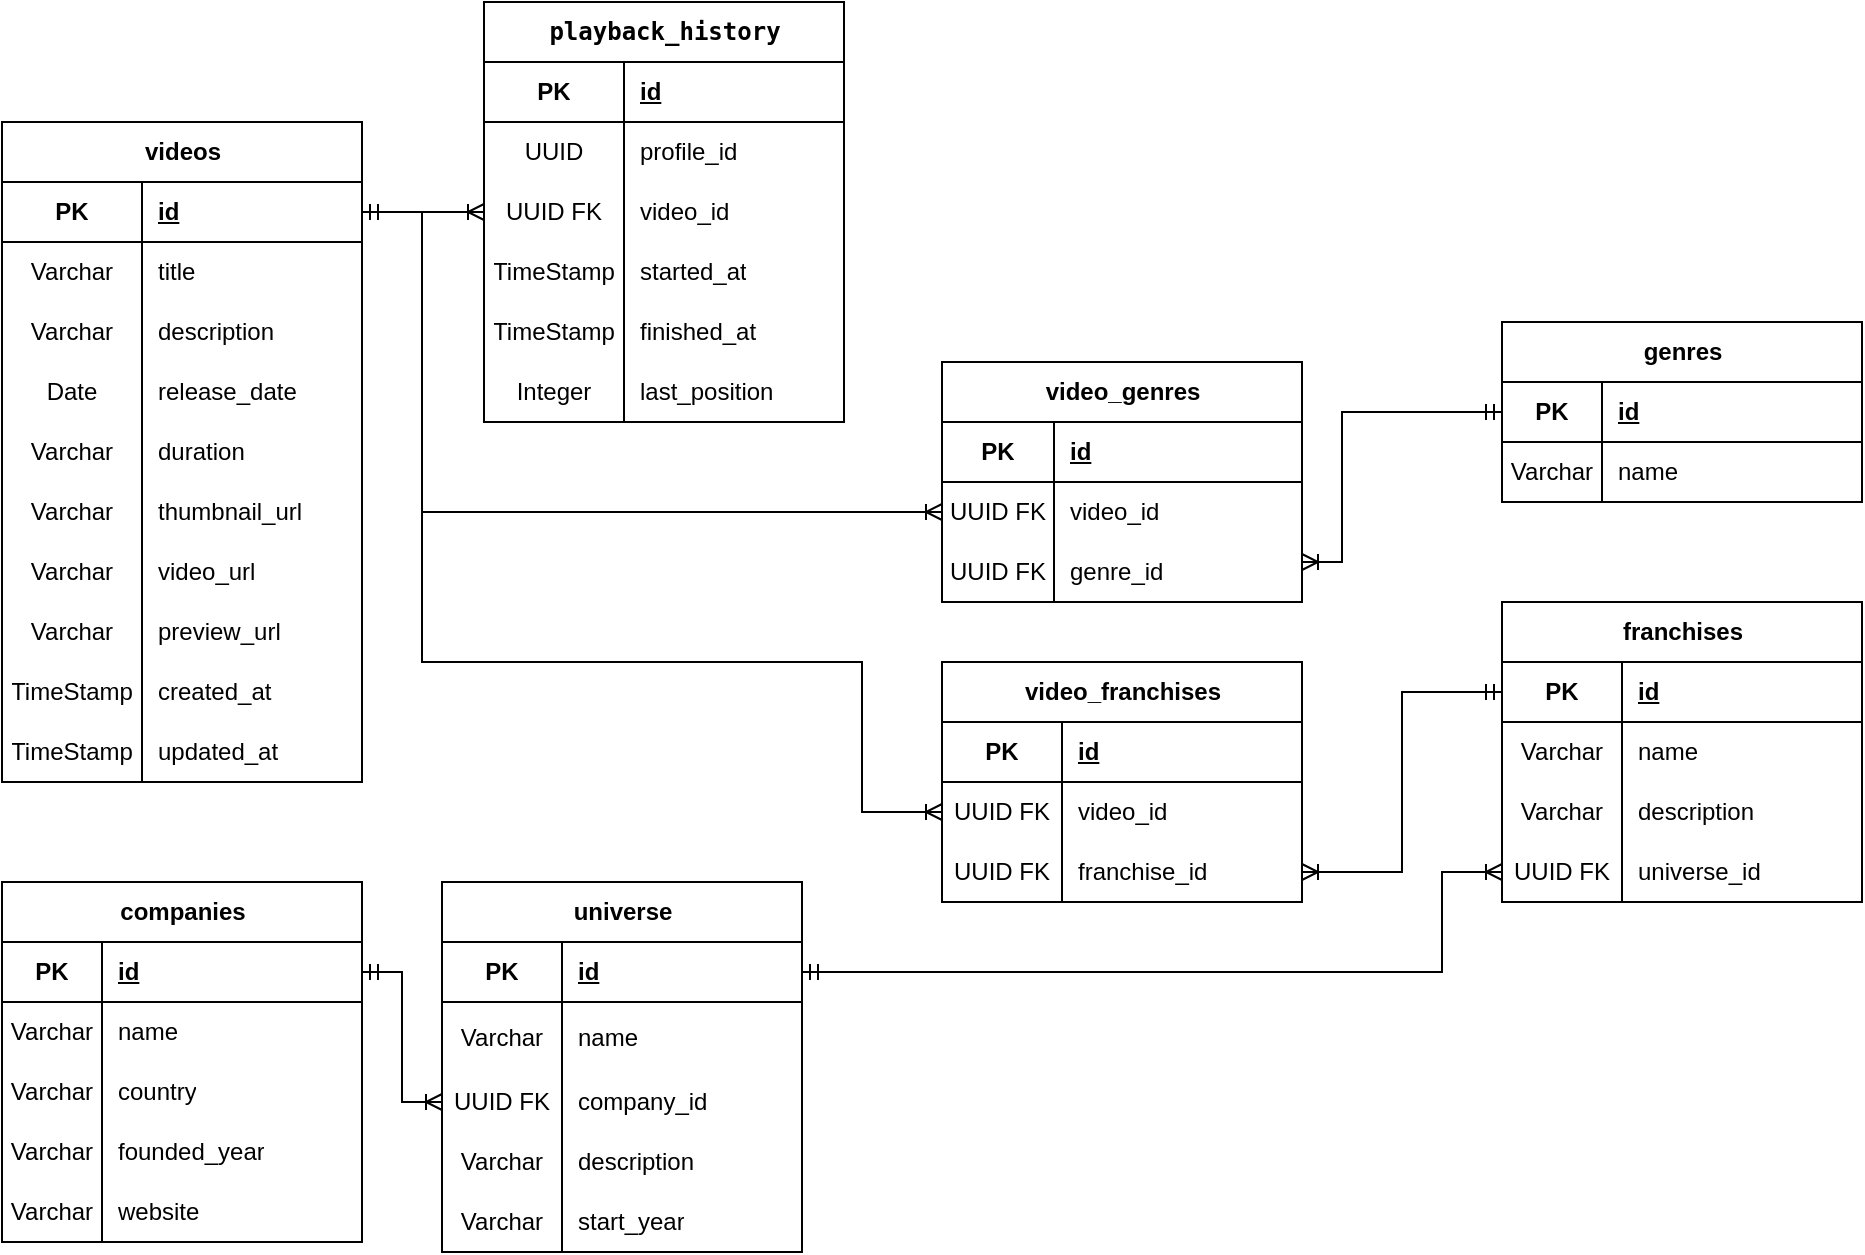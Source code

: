 <mxfile version="28.0.6">
  <diagram name="Página-1" id="fQAyE_wEXX5PvYA_Ny_z">
    <mxGraphModel dx="1042" dy="1795" grid="1" gridSize="10" guides="1" tooltips="1" connect="1" arrows="1" fold="1" page="1" pageScale="1" pageWidth="827" pageHeight="1169" math="0" shadow="0">
      <root>
        <mxCell id="0" />
        <mxCell id="1" parent="0" />
        <mxCell id="K-F8VITlzbKn4aLu48VG-1" value="videos" style="shape=table;startSize=30;container=1;collapsible=1;childLayout=tableLayout;fixedRows=1;rowLines=0;fontStyle=1;align=center;resizeLast=1;html=1;" vertex="1" parent="1">
          <mxGeometry x="60" y="30" width="180" height="330" as="geometry" />
        </mxCell>
        <mxCell id="K-F8VITlzbKn4aLu48VG-2" value="" style="shape=tableRow;horizontal=0;startSize=0;swimlaneHead=0;swimlaneBody=0;fillColor=none;collapsible=0;dropTarget=0;points=[[0,0.5],[1,0.5]];portConstraint=eastwest;top=0;left=0;right=0;bottom=1;" vertex="1" parent="K-F8VITlzbKn4aLu48VG-1">
          <mxGeometry y="30" width="180" height="30" as="geometry" />
        </mxCell>
        <mxCell id="K-F8VITlzbKn4aLu48VG-3" value="PK" style="shape=partialRectangle;connectable=0;fillColor=none;top=0;left=0;bottom=0;right=0;fontStyle=1;overflow=hidden;whiteSpace=wrap;html=1;" vertex="1" parent="K-F8VITlzbKn4aLu48VG-2">
          <mxGeometry width="70" height="30" as="geometry">
            <mxRectangle width="70" height="30" as="alternateBounds" />
          </mxGeometry>
        </mxCell>
        <mxCell id="K-F8VITlzbKn4aLu48VG-4" value="id" style="shape=partialRectangle;connectable=0;fillColor=none;top=0;left=0;bottom=0;right=0;align=left;spacingLeft=6;fontStyle=5;overflow=hidden;whiteSpace=wrap;html=1;" vertex="1" parent="K-F8VITlzbKn4aLu48VG-2">
          <mxGeometry x="70" width="110" height="30" as="geometry">
            <mxRectangle width="110" height="30" as="alternateBounds" />
          </mxGeometry>
        </mxCell>
        <mxCell id="K-F8VITlzbKn4aLu48VG-5" value="" style="shape=tableRow;horizontal=0;startSize=0;swimlaneHead=0;swimlaneBody=0;fillColor=none;collapsible=0;dropTarget=0;points=[[0,0.5],[1,0.5]];portConstraint=eastwest;top=0;left=0;right=0;bottom=0;" vertex="1" parent="K-F8VITlzbKn4aLu48VG-1">
          <mxGeometry y="60" width="180" height="30" as="geometry" />
        </mxCell>
        <mxCell id="K-F8VITlzbKn4aLu48VG-6" value="Varchar" style="shape=partialRectangle;connectable=0;fillColor=none;top=0;left=0;bottom=0;right=0;editable=1;overflow=hidden;whiteSpace=wrap;html=1;" vertex="1" parent="K-F8VITlzbKn4aLu48VG-5">
          <mxGeometry width="70" height="30" as="geometry">
            <mxRectangle width="70" height="30" as="alternateBounds" />
          </mxGeometry>
        </mxCell>
        <mxCell id="K-F8VITlzbKn4aLu48VG-7" value="title" style="shape=partialRectangle;connectable=0;fillColor=none;top=0;left=0;bottom=0;right=0;align=left;spacingLeft=6;overflow=hidden;whiteSpace=wrap;html=1;" vertex="1" parent="K-F8VITlzbKn4aLu48VG-5">
          <mxGeometry x="70" width="110" height="30" as="geometry">
            <mxRectangle width="110" height="30" as="alternateBounds" />
          </mxGeometry>
        </mxCell>
        <mxCell id="K-F8VITlzbKn4aLu48VG-8" value="" style="shape=tableRow;horizontal=0;startSize=0;swimlaneHead=0;swimlaneBody=0;fillColor=none;collapsible=0;dropTarget=0;points=[[0,0.5],[1,0.5]];portConstraint=eastwest;top=0;left=0;right=0;bottom=0;" vertex="1" parent="K-F8VITlzbKn4aLu48VG-1">
          <mxGeometry y="90" width="180" height="30" as="geometry" />
        </mxCell>
        <mxCell id="K-F8VITlzbKn4aLu48VG-9" value="Varchar" style="shape=partialRectangle;connectable=0;fillColor=none;top=0;left=0;bottom=0;right=0;editable=1;overflow=hidden;whiteSpace=wrap;html=1;" vertex="1" parent="K-F8VITlzbKn4aLu48VG-8">
          <mxGeometry width="70" height="30" as="geometry">
            <mxRectangle width="70" height="30" as="alternateBounds" />
          </mxGeometry>
        </mxCell>
        <mxCell id="K-F8VITlzbKn4aLu48VG-10" value="description" style="shape=partialRectangle;connectable=0;fillColor=none;top=0;left=0;bottom=0;right=0;align=left;spacingLeft=6;overflow=hidden;whiteSpace=wrap;html=1;" vertex="1" parent="K-F8VITlzbKn4aLu48VG-8">
          <mxGeometry x="70" width="110" height="30" as="geometry">
            <mxRectangle width="110" height="30" as="alternateBounds" />
          </mxGeometry>
        </mxCell>
        <mxCell id="K-F8VITlzbKn4aLu48VG-11" value="" style="shape=tableRow;horizontal=0;startSize=0;swimlaneHead=0;swimlaneBody=0;fillColor=none;collapsible=0;dropTarget=0;points=[[0,0.5],[1,0.5]];portConstraint=eastwest;top=0;left=0;right=0;bottom=0;" vertex="1" parent="K-F8VITlzbKn4aLu48VG-1">
          <mxGeometry y="120" width="180" height="30" as="geometry" />
        </mxCell>
        <mxCell id="K-F8VITlzbKn4aLu48VG-12" value="Date" style="shape=partialRectangle;connectable=0;fillColor=none;top=0;left=0;bottom=0;right=0;editable=1;overflow=hidden;whiteSpace=wrap;html=1;" vertex="1" parent="K-F8VITlzbKn4aLu48VG-11">
          <mxGeometry width="70" height="30" as="geometry">
            <mxRectangle width="70" height="30" as="alternateBounds" />
          </mxGeometry>
        </mxCell>
        <mxCell id="K-F8VITlzbKn4aLu48VG-13" value="release_date" style="shape=partialRectangle;connectable=0;fillColor=none;top=0;left=0;bottom=0;right=0;align=left;spacingLeft=6;overflow=hidden;whiteSpace=wrap;html=1;" vertex="1" parent="K-F8VITlzbKn4aLu48VG-11">
          <mxGeometry x="70" width="110" height="30" as="geometry">
            <mxRectangle width="110" height="30" as="alternateBounds" />
          </mxGeometry>
        </mxCell>
        <mxCell id="K-F8VITlzbKn4aLu48VG-14" style="shape=tableRow;horizontal=0;startSize=0;swimlaneHead=0;swimlaneBody=0;fillColor=none;collapsible=0;dropTarget=0;points=[[0,0.5],[1,0.5]];portConstraint=eastwest;top=0;left=0;right=0;bottom=0;" vertex="1" parent="K-F8VITlzbKn4aLu48VG-1">
          <mxGeometry y="150" width="180" height="30" as="geometry" />
        </mxCell>
        <mxCell id="K-F8VITlzbKn4aLu48VG-15" value="Varchar" style="shape=partialRectangle;connectable=0;fillColor=none;top=0;left=0;bottom=0;right=0;editable=1;overflow=hidden;whiteSpace=wrap;html=1;" vertex="1" parent="K-F8VITlzbKn4aLu48VG-14">
          <mxGeometry width="70" height="30" as="geometry">
            <mxRectangle width="70" height="30" as="alternateBounds" />
          </mxGeometry>
        </mxCell>
        <mxCell id="K-F8VITlzbKn4aLu48VG-16" value="duration" style="shape=partialRectangle;connectable=0;fillColor=none;top=0;left=0;bottom=0;right=0;align=left;spacingLeft=6;overflow=hidden;whiteSpace=wrap;html=1;" vertex="1" parent="K-F8VITlzbKn4aLu48VG-14">
          <mxGeometry x="70" width="110" height="30" as="geometry">
            <mxRectangle width="110" height="30" as="alternateBounds" />
          </mxGeometry>
        </mxCell>
        <mxCell id="K-F8VITlzbKn4aLu48VG-17" style="shape=tableRow;horizontal=0;startSize=0;swimlaneHead=0;swimlaneBody=0;fillColor=none;collapsible=0;dropTarget=0;points=[[0,0.5],[1,0.5]];portConstraint=eastwest;top=0;left=0;right=0;bottom=0;" vertex="1" parent="K-F8VITlzbKn4aLu48VG-1">
          <mxGeometry y="180" width="180" height="30" as="geometry" />
        </mxCell>
        <mxCell id="K-F8VITlzbKn4aLu48VG-18" value="Varchar" style="shape=partialRectangle;connectable=0;fillColor=none;top=0;left=0;bottom=0;right=0;editable=1;overflow=hidden;whiteSpace=wrap;html=1;" vertex="1" parent="K-F8VITlzbKn4aLu48VG-17">
          <mxGeometry width="70" height="30" as="geometry">
            <mxRectangle width="70" height="30" as="alternateBounds" />
          </mxGeometry>
        </mxCell>
        <mxCell id="K-F8VITlzbKn4aLu48VG-19" value="thumbnail_url" style="shape=partialRectangle;connectable=0;fillColor=none;top=0;left=0;bottom=0;right=0;align=left;spacingLeft=6;overflow=hidden;whiteSpace=wrap;html=1;" vertex="1" parent="K-F8VITlzbKn4aLu48VG-17">
          <mxGeometry x="70" width="110" height="30" as="geometry">
            <mxRectangle width="110" height="30" as="alternateBounds" />
          </mxGeometry>
        </mxCell>
        <mxCell id="K-F8VITlzbKn4aLu48VG-20" style="shape=tableRow;horizontal=0;startSize=0;swimlaneHead=0;swimlaneBody=0;fillColor=none;collapsible=0;dropTarget=0;points=[[0,0.5],[1,0.5]];portConstraint=eastwest;top=0;left=0;right=0;bottom=0;" vertex="1" parent="K-F8VITlzbKn4aLu48VG-1">
          <mxGeometry y="210" width="180" height="30" as="geometry" />
        </mxCell>
        <mxCell id="K-F8VITlzbKn4aLu48VG-21" value="Varchar" style="shape=partialRectangle;connectable=0;fillColor=none;top=0;left=0;bottom=0;right=0;editable=1;overflow=hidden;whiteSpace=wrap;html=1;" vertex="1" parent="K-F8VITlzbKn4aLu48VG-20">
          <mxGeometry width="70" height="30" as="geometry">
            <mxRectangle width="70" height="30" as="alternateBounds" />
          </mxGeometry>
        </mxCell>
        <mxCell id="K-F8VITlzbKn4aLu48VG-22" value="video_url" style="shape=partialRectangle;connectable=0;fillColor=none;top=0;left=0;bottom=0;right=0;align=left;spacingLeft=6;overflow=hidden;whiteSpace=wrap;html=1;" vertex="1" parent="K-F8VITlzbKn4aLu48VG-20">
          <mxGeometry x="70" width="110" height="30" as="geometry">
            <mxRectangle width="110" height="30" as="alternateBounds" />
          </mxGeometry>
        </mxCell>
        <mxCell id="K-F8VITlzbKn4aLu48VG-23" style="shape=tableRow;horizontal=0;startSize=0;swimlaneHead=0;swimlaneBody=0;fillColor=none;collapsible=0;dropTarget=0;points=[[0,0.5],[1,0.5]];portConstraint=eastwest;top=0;left=0;right=0;bottom=0;" vertex="1" parent="K-F8VITlzbKn4aLu48VG-1">
          <mxGeometry y="240" width="180" height="30" as="geometry" />
        </mxCell>
        <mxCell id="K-F8VITlzbKn4aLu48VG-24" value="Varchar" style="shape=partialRectangle;connectable=0;fillColor=none;top=0;left=0;bottom=0;right=0;editable=1;overflow=hidden;whiteSpace=wrap;html=1;" vertex="1" parent="K-F8VITlzbKn4aLu48VG-23">
          <mxGeometry width="70" height="30" as="geometry">
            <mxRectangle width="70" height="30" as="alternateBounds" />
          </mxGeometry>
        </mxCell>
        <mxCell id="K-F8VITlzbKn4aLu48VG-25" value="preview_url" style="shape=partialRectangle;connectable=0;fillColor=none;top=0;left=0;bottom=0;right=0;align=left;spacingLeft=6;overflow=hidden;whiteSpace=wrap;html=1;" vertex="1" parent="K-F8VITlzbKn4aLu48VG-23">
          <mxGeometry x="70" width="110" height="30" as="geometry">
            <mxRectangle width="110" height="30" as="alternateBounds" />
          </mxGeometry>
        </mxCell>
        <mxCell id="K-F8VITlzbKn4aLu48VG-26" style="shape=tableRow;horizontal=0;startSize=0;swimlaneHead=0;swimlaneBody=0;fillColor=none;collapsible=0;dropTarget=0;points=[[0,0.5],[1,0.5]];portConstraint=eastwest;top=0;left=0;right=0;bottom=0;" vertex="1" parent="K-F8VITlzbKn4aLu48VG-1">
          <mxGeometry y="270" width="180" height="30" as="geometry" />
        </mxCell>
        <mxCell id="K-F8VITlzbKn4aLu48VG-27" value="TimeStamp" style="shape=partialRectangle;connectable=0;fillColor=none;top=0;left=0;bottom=0;right=0;editable=1;overflow=hidden;whiteSpace=wrap;html=1;" vertex="1" parent="K-F8VITlzbKn4aLu48VG-26">
          <mxGeometry width="70" height="30" as="geometry">
            <mxRectangle width="70" height="30" as="alternateBounds" />
          </mxGeometry>
        </mxCell>
        <mxCell id="K-F8VITlzbKn4aLu48VG-28" value="created_at" style="shape=partialRectangle;connectable=0;fillColor=none;top=0;left=0;bottom=0;right=0;align=left;spacingLeft=6;overflow=hidden;whiteSpace=wrap;html=1;" vertex="1" parent="K-F8VITlzbKn4aLu48VG-26">
          <mxGeometry x="70" width="110" height="30" as="geometry">
            <mxRectangle width="110" height="30" as="alternateBounds" />
          </mxGeometry>
        </mxCell>
        <mxCell id="K-F8VITlzbKn4aLu48VG-29" style="shape=tableRow;horizontal=0;startSize=0;swimlaneHead=0;swimlaneBody=0;fillColor=none;collapsible=0;dropTarget=0;points=[[0,0.5],[1,0.5]];portConstraint=eastwest;top=0;left=0;right=0;bottom=0;" vertex="1" parent="K-F8VITlzbKn4aLu48VG-1">
          <mxGeometry y="300" width="180" height="30" as="geometry" />
        </mxCell>
        <mxCell id="K-F8VITlzbKn4aLu48VG-30" value="TimeStamp" style="shape=partialRectangle;connectable=0;fillColor=none;top=0;left=0;bottom=0;right=0;editable=1;overflow=hidden;whiteSpace=wrap;html=1;" vertex="1" parent="K-F8VITlzbKn4aLu48VG-29">
          <mxGeometry width="70" height="30" as="geometry">
            <mxRectangle width="70" height="30" as="alternateBounds" />
          </mxGeometry>
        </mxCell>
        <mxCell id="K-F8VITlzbKn4aLu48VG-31" value="updated_at" style="shape=partialRectangle;connectable=0;fillColor=none;top=0;left=0;bottom=0;right=0;align=left;spacingLeft=6;overflow=hidden;whiteSpace=wrap;html=1;" vertex="1" parent="K-F8VITlzbKn4aLu48VG-29">
          <mxGeometry x="70" width="110" height="30" as="geometry">
            <mxRectangle width="110" height="30" as="alternateBounds" />
          </mxGeometry>
        </mxCell>
        <mxCell id="K-F8VITlzbKn4aLu48VG-35" value="&lt;code data-end=&quot;225&quot; data-start=&quot;207&quot;&gt;playback_history&lt;/code&gt;" style="shape=table;startSize=30;container=1;collapsible=1;childLayout=tableLayout;fixedRows=1;rowLines=0;fontStyle=1;align=center;resizeLast=1;html=1;" vertex="1" parent="1">
          <mxGeometry x="301" y="-30" width="180" height="210" as="geometry" />
        </mxCell>
        <mxCell id="K-F8VITlzbKn4aLu48VG-36" value="" style="shape=tableRow;horizontal=0;startSize=0;swimlaneHead=0;swimlaneBody=0;fillColor=none;collapsible=0;dropTarget=0;points=[[0,0.5],[1,0.5]];portConstraint=eastwest;top=0;left=0;right=0;bottom=1;" vertex="1" parent="K-F8VITlzbKn4aLu48VG-35">
          <mxGeometry y="30" width="180" height="30" as="geometry" />
        </mxCell>
        <mxCell id="K-F8VITlzbKn4aLu48VG-37" value="PK" style="shape=partialRectangle;connectable=0;fillColor=none;top=0;left=0;bottom=0;right=0;fontStyle=1;overflow=hidden;whiteSpace=wrap;html=1;" vertex="1" parent="K-F8VITlzbKn4aLu48VG-36">
          <mxGeometry width="70" height="30" as="geometry">
            <mxRectangle width="70" height="30" as="alternateBounds" />
          </mxGeometry>
        </mxCell>
        <mxCell id="K-F8VITlzbKn4aLu48VG-38" value="id" style="shape=partialRectangle;connectable=0;fillColor=none;top=0;left=0;bottom=0;right=0;align=left;spacingLeft=6;fontStyle=5;overflow=hidden;whiteSpace=wrap;html=1;" vertex="1" parent="K-F8VITlzbKn4aLu48VG-36">
          <mxGeometry x="70" width="110" height="30" as="geometry">
            <mxRectangle width="110" height="30" as="alternateBounds" />
          </mxGeometry>
        </mxCell>
        <mxCell id="K-F8VITlzbKn4aLu48VG-39" value="" style="shape=tableRow;horizontal=0;startSize=0;swimlaneHead=0;swimlaneBody=0;fillColor=none;collapsible=0;dropTarget=0;points=[[0,0.5],[1,0.5]];portConstraint=eastwest;top=0;left=0;right=0;bottom=0;" vertex="1" parent="K-F8VITlzbKn4aLu48VG-35">
          <mxGeometry y="60" width="180" height="30" as="geometry" />
        </mxCell>
        <mxCell id="K-F8VITlzbKn4aLu48VG-40" value="UUID" style="shape=partialRectangle;connectable=0;fillColor=none;top=0;left=0;bottom=0;right=0;editable=1;overflow=hidden;whiteSpace=wrap;html=1;" vertex="1" parent="K-F8VITlzbKn4aLu48VG-39">
          <mxGeometry width="70" height="30" as="geometry">
            <mxRectangle width="70" height="30" as="alternateBounds" />
          </mxGeometry>
        </mxCell>
        <mxCell id="K-F8VITlzbKn4aLu48VG-41" value="profile_id" style="shape=partialRectangle;connectable=0;fillColor=none;top=0;left=0;bottom=0;right=0;align=left;spacingLeft=6;overflow=hidden;whiteSpace=wrap;html=1;" vertex="1" parent="K-F8VITlzbKn4aLu48VG-39">
          <mxGeometry x="70" width="110" height="30" as="geometry">
            <mxRectangle width="110" height="30" as="alternateBounds" />
          </mxGeometry>
        </mxCell>
        <mxCell id="K-F8VITlzbKn4aLu48VG-42" value="" style="shape=tableRow;horizontal=0;startSize=0;swimlaneHead=0;swimlaneBody=0;fillColor=none;collapsible=0;dropTarget=0;points=[[0,0.5],[1,0.5]];portConstraint=eastwest;top=0;left=0;right=0;bottom=0;" vertex="1" parent="K-F8VITlzbKn4aLu48VG-35">
          <mxGeometry y="90" width="180" height="30" as="geometry" />
        </mxCell>
        <mxCell id="K-F8VITlzbKn4aLu48VG-43" value="UUID FK" style="shape=partialRectangle;connectable=0;fillColor=none;top=0;left=0;bottom=0;right=0;editable=1;overflow=hidden;whiteSpace=wrap;html=1;" vertex="1" parent="K-F8VITlzbKn4aLu48VG-42">
          <mxGeometry width="70" height="30" as="geometry">
            <mxRectangle width="70" height="30" as="alternateBounds" />
          </mxGeometry>
        </mxCell>
        <mxCell id="K-F8VITlzbKn4aLu48VG-44" value="video_id" style="shape=partialRectangle;connectable=0;fillColor=none;top=0;left=0;bottom=0;right=0;align=left;spacingLeft=6;overflow=hidden;whiteSpace=wrap;html=1;" vertex="1" parent="K-F8VITlzbKn4aLu48VG-42">
          <mxGeometry x="70" width="110" height="30" as="geometry">
            <mxRectangle width="110" height="30" as="alternateBounds" />
          </mxGeometry>
        </mxCell>
        <mxCell id="K-F8VITlzbKn4aLu48VG-45" value="" style="shape=tableRow;horizontal=0;startSize=0;swimlaneHead=0;swimlaneBody=0;fillColor=none;collapsible=0;dropTarget=0;points=[[0,0.5],[1,0.5]];portConstraint=eastwest;top=0;left=0;right=0;bottom=0;" vertex="1" parent="K-F8VITlzbKn4aLu48VG-35">
          <mxGeometry y="120" width="180" height="30" as="geometry" />
        </mxCell>
        <mxCell id="K-F8VITlzbKn4aLu48VG-46" value="TimeStamp" style="shape=partialRectangle;connectable=0;fillColor=none;top=0;left=0;bottom=0;right=0;editable=1;overflow=hidden;whiteSpace=wrap;html=1;" vertex="1" parent="K-F8VITlzbKn4aLu48VG-45">
          <mxGeometry width="70" height="30" as="geometry">
            <mxRectangle width="70" height="30" as="alternateBounds" />
          </mxGeometry>
        </mxCell>
        <mxCell id="K-F8VITlzbKn4aLu48VG-47" value="started_at" style="shape=partialRectangle;connectable=0;fillColor=none;top=0;left=0;bottom=0;right=0;align=left;spacingLeft=6;overflow=hidden;whiteSpace=wrap;html=1;" vertex="1" parent="K-F8VITlzbKn4aLu48VG-45">
          <mxGeometry x="70" width="110" height="30" as="geometry">
            <mxRectangle width="110" height="30" as="alternateBounds" />
          </mxGeometry>
        </mxCell>
        <mxCell id="K-F8VITlzbKn4aLu48VG-57" style="shape=tableRow;horizontal=0;startSize=0;swimlaneHead=0;swimlaneBody=0;fillColor=none;collapsible=0;dropTarget=0;points=[[0,0.5],[1,0.5]];portConstraint=eastwest;top=0;left=0;right=0;bottom=0;" vertex="1" parent="K-F8VITlzbKn4aLu48VG-35">
          <mxGeometry y="150" width="180" height="30" as="geometry" />
        </mxCell>
        <mxCell id="K-F8VITlzbKn4aLu48VG-58" value="TimeStamp" style="shape=partialRectangle;connectable=0;fillColor=none;top=0;left=0;bottom=0;right=0;editable=1;overflow=hidden;whiteSpace=wrap;html=1;" vertex="1" parent="K-F8VITlzbKn4aLu48VG-57">
          <mxGeometry width="70" height="30" as="geometry">
            <mxRectangle width="70" height="30" as="alternateBounds" />
          </mxGeometry>
        </mxCell>
        <mxCell id="K-F8VITlzbKn4aLu48VG-59" value="finished_at" style="shape=partialRectangle;connectable=0;fillColor=none;top=0;left=0;bottom=0;right=0;align=left;spacingLeft=6;overflow=hidden;whiteSpace=wrap;html=1;" vertex="1" parent="K-F8VITlzbKn4aLu48VG-57">
          <mxGeometry x="70" width="110" height="30" as="geometry">
            <mxRectangle width="110" height="30" as="alternateBounds" />
          </mxGeometry>
        </mxCell>
        <mxCell id="K-F8VITlzbKn4aLu48VG-48" style="shape=tableRow;horizontal=0;startSize=0;swimlaneHead=0;swimlaneBody=0;fillColor=none;collapsible=0;dropTarget=0;points=[[0,0.5],[1,0.5]];portConstraint=eastwest;top=0;left=0;right=0;bottom=0;" vertex="1" parent="K-F8VITlzbKn4aLu48VG-35">
          <mxGeometry y="180" width="180" height="30" as="geometry" />
        </mxCell>
        <mxCell id="K-F8VITlzbKn4aLu48VG-49" value="Integer" style="shape=partialRectangle;connectable=0;fillColor=none;top=0;left=0;bottom=0;right=0;editable=1;overflow=hidden;whiteSpace=wrap;html=1;" vertex="1" parent="K-F8VITlzbKn4aLu48VG-48">
          <mxGeometry width="70" height="30" as="geometry">
            <mxRectangle width="70" height="30" as="alternateBounds" />
          </mxGeometry>
        </mxCell>
        <mxCell id="K-F8VITlzbKn4aLu48VG-50" value="last_position" style="shape=partialRectangle;connectable=0;fillColor=none;top=0;left=0;bottom=0;right=0;align=left;spacingLeft=6;overflow=hidden;whiteSpace=wrap;html=1;" vertex="1" parent="K-F8VITlzbKn4aLu48VG-48">
          <mxGeometry x="70" width="110" height="30" as="geometry">
            <mxRectangle width="110" height="30" as="alternateBounds" />
          </mxGeometry>
        </mxCell>
        <mxCell id="K-F8VITlzbKn4aLu48VG-61" value="" style="edgeStyle=orthogonalEdgeStyle;fontSize=12;html=1;endArrow=ERoneToMany;startArrow=ERmandOne;rounded=0;exitX=1;exitY=0.5;exitDx=0;exitDy=0;entryX=0;entryY=0.5;entryDx=0;entryDy=0;" edge="1" parent="1" source="K-F8VITlzbKn4aLu48VG-2" target="K-F8VITlzbKn4aLu48VG-42">
          <mxGeometry width="100" height="100" relative="1" as="geometry">
            <mxPoint x="360" y="380" as="sourcePoint" />
            <mxPoint x="460" y="280" as="targetPoint" />
          </mxGeometry>
        </mxCell>
        <mxCell id="K-F8VITlzbKn4aLu48VG-62" value="genres" style="shape=table;startSize=30;container=1;collapsible=1;childLayout=tableLayout;fixedRows=1;rowLines=0;fontStyle=1;align=center;resizeLast=1;html=1;" vertex="1" parent="1">
          <mxGeometry x="810" y="130" width="180" height="90" as="geometry" />
        </mxCell>
        <mxCell id="K-F8VITlzbKn4aLu48VG-63" value="" style="shape=tableRow;horizontal=0;startSize=0;swimlaneHead=0;swimlaneBody=0;fillColor=none;collapsible=0;dropTarget=0;points=[[0,0.5],[1,0.5]];portConstraint=eastwest;top=0;left=0;right=0;bottom=1;" vertex="1" parent="K-F8VITlzbKn4aLu48VG-62">
          <mxGeometry y="30" width="180" height="30" as="geometry" />
        </mxCell>
        <mxCell id="K-F8VITlzbKn4aLu48VG-64" value="PK" style="shape=partialRectangle;connectable=0;fillColor=none;top=0;left=0;bottom=0;right=0;fontStyle=1;overflow=hidden;whiteSpace=wrap;html=1;" vertex="1" parent="K-F8VITlzbKn4aLu48VG-63">
          <mxGeometry width="50" height="30" as="geometry">
            <mxRectangle width="50" height="30" as="alternateBounds" />
          </mxGeometry>
        </mxCell>
        <mxCell id="K-F8VITlzbKn4aLu48VG-65" value="id" style="shape=partialRectangle;connectable=0;fillColor=none;top=0;left=0;bottom=0;right=0;align=left;spacingLeft=6;fontStyle=5;overflow=hidden;whiteSpace=wrap;html=1;" vertex="1" parent="K-F8VITlzbKn4aLu48VG-63">
          <mxGeometry x="50" width="130" height="30" as="geometry">
            <mxRectangle width="130" height="30" as="alternateBounds" />
          </mxGeometry>
        </mxCell>
        <mxCell id="K-F8VITlzbKn4aLu48VG-66" value="" style="shape=tableRow;horizontal=0;startSize=0;swimlaneHead=0;swimlaneBody=0;fillColor=none;collapsible=0;dropTarget=0;points=[[0,0.5],[1,0.5]];portConstraint=eastwest;top=0;left=0;right=0;bottom=0;" vertex="1" parent="K-F8VITlzbKn4aLu48VG-62">
          <mxGeometry y="60" width="180" height="30" as="geometry" />
        </mxCell>
        <mxCell id="K-F8VITlzbKn4aLu48VG-67" value="Varchar" style="shape=partialRectangle;connectable=0;fillColor=none;top=0;left=0;bottom=0;right=0;editable=1;overflow=hidden;whiteSpace=wrap;html=1;" vertex="1" parent="K-F8VITlzbKn4aLu48VG-66">
          <mxGeometry width="50" height="30" as="geometry">
            <mxRectangle width="50" height="30" as="alternateBounds" />
          </mxGeometry>
        </mxCell>
        <mxCell id="K-F8VITlzbKn4aLu48VG-68" value="name" style="shape=partialRectangle;connectable=0;fillColor=none;top=0;left=0;bottom=0;right=0;align=left;spacingLeft=6;overflow=hidden;whiteSpace=wrap;html=1;" vertex="1" parent="K-F8VITlzbKn4aLu48VG-66">
          <mxGeometry x="50" width="130" height="30" as="geometry">
            <mxRectangle width="130" height="30" as="alternateBounds" />
          </mxGeometry>
        </mxCell>
        <mxCell id="K-F8VITlzbKn4aLu48VG-75" value="franchises" style="shape=table;startSize=30;container=1;collapsible=1;childLayout=tableLayout;fixedRows=1;rowLines=0;fontStyle=1;align=center;resizeLast=1;html=1;" vertex="1" parent="1">
          <mxGeometry x="810" y="270" width="180" height="150" as="geometry" />
        </mxCell>
        <mxCell id="K-F8VITlzbKn4aLu48VG-76" value="" style="shape=tableRow;horizontal=0;startSize=0;swimlaneHead=0;swimlaneBody=0;fillColor=none;collapsible=0;dropTarget=0;points=[[0,0.5],[1,0.5]];portConstraint=eastwest;top=0;left=0;right=0;bottom=1;" vertex="1" parent="K-F8VITlzbKn4aLu48VG-75">
          <mxGeometry y="30" width="180" height="30" as="geometry" />
        </mxCell>
        <mxCell id="K-F8VITlzbKn4aLu48VG-77" value="PK" style="shape=partialRectangle;connectable=0;fillColor=none;top=0;left=0;bottom=0;right=0;fontStyle=1;overflow=hidden;whiteSpace=wrap;html=1;" vertex="1" parent="K-F8VITlzbKn4aLu48VG-76">
          <mxGeometry width="60" height="30" as="geometry">
            <mxRectangle width="60" height="30" as="alternateBounds" />
          </mxGeometry>
        </mxCell>
        <mxCell id="K-F8VITlzbKn4aLu48VG-78" value="id" style="shape=partialRectangle;connectable=0;fillColor=none;top=0;left=0;bottom=0;right=0;align=left;spacingLeft=6;fontStyle=5;overflow=hidden;whiteSpace=wrap;html=1;" vertex="1" parent="K-F8VITlzbKn4aLu48VG-76">
          <mxGeometry x="60" width="120" height="30" as="geometry">
            <mxRectangle width="120" height="30" as="alternateBounds" />
          </mxGeometry>
        </mxCell>
        <mxCell id="K-F8VITlzbKn4aLu48VG-79" value="" style="shape=tableRow;horizontal=0;startSize=0;swimlaneHead=0;swimlaneBody=0;fillColor=none;collapsible=0;dropTarget=0;points=[[0,0.5],[1,0.5]];portConstraint=eastwest;top=0;left=0;right=0;bottom=0;" vertex="1" parent="K-F8VITlzbKn4aLu48VG-75">
          <mxGeometry y="60" width="180" height="30" as="geometry" />
        </mxCell>
        <mxCell id="K-F8VITlzbKn4aLu48VG-80" value="Varchar" style="shape=partialRectangle;connectable=0;fillColor=none;top=0;left=0;bottom=0;right=0;editable=1;overflow=hidden;whiteSpace=wrap;html=1;" vertex="1" parent="K-F8VITlzbKn4aLu48VG-79">
          <mxGeometry width="60" height="30" as="geometry">
            <mxRectangle width="60" height="30" as="alternateBounds" />
          </mxGeometry>
        </mxCell>
        <mxCell id="K-F8VITlzbKn4aLu48VG-81" value="name" style="shape=partialRectangle;connectable=0;fillColor=none;top=0;left=0;bottom=0;right=0;align=left;spacingLeft=6;overflow=hidden;whiteSpace=wrap;html=1;" vertex="1" parent="K-F8VITlzbKn4aLu48VG-79">
          <mxGeometry x="60" width="120" height="30" as="geometry">
            <mxRectangle width="120" height="30" as="alternateBounds" />
          </mxGeometry>
        </mxCell>
        <mxCell id="K-F8VITlzbKn4aLu48VG-82" value="" style="shape=tableRow;horizontal=0;startSize=0;swimlaneHead=0;swimlaneBody=0;fillColor=none;collapsible=0;dropTarget=0;points=[[0,0.5],[1,0.5]];portConstraint=eastwest;top=0;left=0;right=0;bottom=0;" vertex="1" parent="K-F8VITlzbKn4aLu48VG-75">
          <mxGeometry y="90" width="180" height="30" as="geometry" />
        </mxCell>
        <mxCell id="K-F8VITlzbKn4aLu48VG-83" value="Varchar" style="shape=partialRectangle;connectable=0;fillColor=none;top=0;left=0;bottom=0;right=0;editable=1;overflow=hidden;whiteSpace=wrap;html=1;" vertex="1" parent="K-F8VITlzbKn4aLu48VG-82">
          <mxGeometry width="60" height="30" as="geometry">
            <mxRectangle width="60" height="30" as="alternateBounds" />
          </mxGeometry>
        </mxCell>
        <mxCell id="K-F8VITlzbKn4aLu48VG-84" value="description" style="shape=partialRectangle;connectable=0;fillColor=none;top=0;left=0;bottom=0;right=0;align=left;spacingLeft=6;overflow=hidden;whiteSpace=wrap;html=1;" vertex="1" parent="K-F8VITlzbKn4aLu48VG-82">
          <mxGeometry x="60" width="120" height="30" as="geometry">
            <mxRectangle width="120" height="30" as="alternateBounds" />
          </mxGeometry>
        </mxCell>
        <mxCell id="K-F8VITlzbKn4aLu48VG-158" style="shape=tableRow;horizontal=0;startSize=0;swimlaneHead=0;swimlaneBody=0;fillColor=none;collapsible=0;dropTarget=0;points=[[0,0.5],[1,0.5]];portConstraint=eastwest;top=0;left=0;right=0;bottom=0;" vertex="1" parent="K-F8VITlzbKn4aLu48VG-75">
          <mxGeometry y="120" width="180" height="30" as="geometry" />
        </mxCell>
        <mxCell id="K-F8VITlzbKn4aLu48VG-159" value="UUID FK" style="shape=partialRectangle;connectable=0;fillColor=none;top=0;left=0;bottom=0;right=0;editable=1;overflow=hidden;whiteSpace=wrap;html=1;" vertex="1" parent="K-F8VITlzbKn4aLu48VG-158">
          <mxGeometry width="60" height="30" as="geometry">
            <mxRectangle width="60" height="30" as="alternateBounds" />
          </mxGeometry>
        </mxCell>
        <mxCell id="K-F8VITlzbKn4aLu48VG-160" value="universe_id" style="shape=partialRectangle;connectable=0;fillColor=none;top=0;left=0;bottom=0;right=0;align=left;spacingLeft=6;overflow=hidden;whiteSpace=wrap;html=1;" vertex="1" parent="K-F8VITlzbKn4aLu48VG-158">
          <mxGeometry x="60" width="120" height="30" as="geometry">
            <mxRectangle width="120" height="30" as="alternateBounds" />
          </mxGeometry>
        </mxCell>
        <mxCell id="K-F8VITlzbKn4aLu48VG-88" value="video_genres" style="shape=table;startSize=30;container=1;collapsible=1;childLayout=tableLayout;fixedRows=1;rowLines=0;fontStyle=1;align=center;resizeLast=1;html=1;" vertex="1" parent="1">
          <mxGeometry x="530" y="150" width="180" height="120" as="geometry" />
        </mxCell>
        <mxCell id="K-F8VITlzbKn4aLu48VG-89" value="" style="shape=tableRow;horizontal=0;startSize=0;swimlaneHead=0;swimlaneBody=0;fillColor=none;collapsible=0;dropTarget=0;points=[[0,0.5],[1,0.5]];portConstraint=eastwest;top=0;left=0;right=0;bottom=1;" vertex="1" parent="K-F8VITlzbKn4aLu48VG-88">
          <mxGeometry y="30" width="180" height="30" as="geometry" />
        </mxCell>
        <mxCell id="K-F8VITlzbKn4aLu48VG-90" value="PK" style="shape=partialRectangle;connectable=0;fillColor=none;top=0;left=0;bottom=0;right=0;fontStyle=1;overflow=hidden;whiteSpace=wrap;html=1;" vertex="1" parent="K-F8VITlzbKn4aLu48VG-89">
          <mxGeometry width="56" height="30" as="geometry">
            <mxRectangle width="56" height="30" as="alternateBounds" />
          </mxGeometry>
        </mxCell>
        <mxCell id="K-F8VITlzbKn4aLu48VG-91" value="id" style="shape=partialRectangle;connectable=0;fillColor=none;top=0;left=0;bottom=0;right=0;align=left;spacingLeft=6;fontStyle=5;overflow=hidden;whiteSpace=wrap;html=1;" vertex="1" parent="K-F8VITlzbKn4aLu48VG-89">
          <mxGeometry x="56" width="124" height="30" as="geometry">
            <mxRectangle width="124" height="30" as="alternateBounds" />
          </mxGeometry>
        </mxCell>
        <mxCell id="K-F8VITlzbKn4aLu48VG-92" value="" style="shape=tableRow;horizontal=0;startSize=0;swimlaneHead=0;swimlaneBody=0;fillColor=none;collapsible=0;dropTarget=0;points=[[0,0.5],[1,0.5]];portConstraint=eastwest;top=0;left=0;right=0;bottom=0;" vertex="1" parent="K-F8VITlzbKn4aLu48VG-88">
          <mxGeometry y="60" width="180" height="30" as="geometry" />
        </mxCell>
        <mxCell id="K-F8VITlzbKn4aLu48VG-93" value="UUID FK" style="shape=partialRectangle;connectable=0;fillColor=none;top=0;left=0;bottom=0;right=0;editable=1;overflow=hidden;whiteSpace=wrap;html=1;" vertex="1" parent="K-F8VITlzbKn4aLu48VG-92">
          <mxGeometry width="56" height="30" as="geometry">
            <mxRectangle width="56" height="30" as="alternateBounds" />
          </mxGeometry>
        </mxCell>
        <mxCell id="K-F8VITlzbKn4aLu48VG-94" value="video_id" style="shape=partialRectangle;connectable=0;fillColor=none;top=0;left=0;bottom=0;right=0;align=left;spacingLeft=6;overflow=hidden;whiteSpace=wrap;html=1;" vertex="1" parent="K-F8VITlzbKn4aLu48VG-92">
          <mxGeometry x="56" width="124" height="30" as="geometry">
            <mxRectangle width="124" height="30" as="alternateBounds" />
          </mxGeometry>
        </mxCell>
        <mxCell id="K-F8VITlzbKn4aLu48VG-95" value="" style="shape=tableRow;horizontal=0;startSize=0;swimlaneHead=0;swimlaneBody=0;fillColor=none;collapsible=0;dropTarget=0;points=[[0,0.5],[1,0.5]];portConstraint=eastwest;top=0;left=0;right=0;bottom=0;" vertex="1" parent="K-F8VITlzbKn4aLu48VG-88">
          <mxGeometry y="90" width="180" height="30" as="geometry" />
        </mxCell>
        <mxCell id="K-F8VITlzbKn4aLu48VG-96" value="UUID FK" style="shape=partialRectangle;connectable=0;fillColor=none;top=0;left=0;bottom=0;right=0;editable=1;overflow=hidden;whiteSpace=wrap;html=1;" vertex="1" parent="K-F8VITlzbKn4aLu48VG-95">
          <mxGeometry width="56" height="30" as="geometry">
            <mxRectangle width="56" height="30" as="alternateBounds" />
          </mxGeometry>
        </mxCell>
        <mxCell id="K-F8VITlzbKn4aLu48VG-97" value="genre_id" style="shape=partialRectangle;connectable=0;fillColor=none;top=0;left=0;bottom=0;right=0;align=left;spacingLeft=6;overflow=hidden;whiteSpace=wrap;html=1;" vertex="1" parent="K-F8VITlzbKn4aLu48VG-95">
          <mxGeometry x="56" width="124" height="30" as="geometry">
            <mxRectangle width="124" height="30" as="alternateBounds" />
          </mxGeometry>
        </mxCell>
        <mxCell id="K-F8VITlzbKn4aLu48VG-101" value="video_franchises" style="shape=table;startSize=30;container=1;collapsible=1;childLayout=tableLayout;fixedRows=1;rowLines=0;fontStyle=1;align=center;resizeLast=1;html=1;" vertex="1" parent="1">
          <mxGeometry x="530" y="300" width="180" height="120" as="geometry" />
        </mxCell>
        <mxCell id="K-F8VITlzbKn4aLu48VG-102" value="" style="shape=tableRow;horizontal=0;startSize=0;swimlaneHead=0;swimlaneBody=0;fillColor=none;collapsible=0;dropTarget=0;points=[[0,0.5],[1,0.5]];portConstraint=eastwest;top=0;left=0;right=0;bottom=1;" vertex="1" parent="K-F8VITlzbKn4aLu48VG-101">
          <mxGeometry y="30" width="180" height="30" as="geometry" />
        </mxCell>
        <mxCell id="K-F8VITlzbKn4aLu48VG-103" value="PK" style="shape=partialRectangle;connectable=0;fillColor=none;top=0;left=0;bottom=0;right=0;fontStyle=1;overflow=hidden;whiteSpace=wrap;html=1;" vertex="1" parent="K-F8VITlzbKn4aLu48VG-102">
          <mxGeometry width="60" height="30" as="geometry">
            <mxRectangle width="60" height="30" as="alternateBounds" />
          </mxGeometry>
        </mxCell>
        <mxCell id="K-F8VITlzbKn4aLu48VG-104" value="id" style="shape=partialRectangle;connectable=0;fillColor=none;top=0;left=0;bottom=0;right=0;align=left;spacingLeft=6;fontStyle=5;overflow=hidden;whiteSpace=wrap;html=1;" vertex="1" parent="K-F8VITlzbKn4aLu48VG-102">
          <mxGeometry x="60" width="120" height="30" as="geometry">
            <mxRectangle width="120" height="30" as="alternateBounds" />
          </mxGeometry>
        </mxCell>
        <mxCell id="K-F8VITlzbKn4aLu48VG-105" value="" style="shape=tableRow;horizontal=0;startSize=0;swimlaneHead=0;swimlaneBody=0;fillColor=none;collapsible=0;dropTarget=0;points=[[0,0.5],[1,0.5]];portConstraint=eastwest;top=0;left=0;right=0;bottom=0;" vertex="1" parent="K-F8VITlzbKn4aLu48VG-101">
          <mxGeometry y="60" width="180" height="30" as="geometry" />
        </mxCell>
        <mxCell id="K-F8VITlzbKn4aLu48VG-106" value="UUID FK" style="shape=partialRectangle;connectable=0;fillColor=none;top=0;left=0;bottom=0;right=0;editable=1;overflow=hidden;whiteSpace=wrap;html=1;" vertex="1" parent="K-F8VITlzbKn4aLu48VG-105">
          <mxGeometry width="60" height="30" as="geometry">
            <mxRectangle width="60" height="30" as="alternateBounds" />
          </mxGeometry>
        </mxCell>
        <mxCell id="K-F8VITlzbKn4aLu48VG-107" value="video_id" style="shape=partialRectangle;connectable=0;fillColor=none;top=0;left=0;bottom=0;right=0;align=left;spacingLeft=6;overflow=hidden;whiteSpace=wrap;html=1;" vertex="1" parent="K-F8VITlzbKn4aLu48VG-105">
          <mxGeometry x="60" width="120" height="30" as="geometry">
            <mxRectangle width="120" height="30" as="alternateBounds" />
          </mxGeometry>
        </mxCell>
        <mxCell id="K-F8VITlzbKn4aLu48VG-108" value="" style="shape=tableRow;horizontal=0;startSize=0;swimlaneHead=0;swimlaneBody=0;fillColor=none;collapsible=0;dropTarget=0;points=[[0,0.5],[1,0.5]];portConstraint=eastwest;top=0;left=0;right=0;bottom=0;" vertex="1" parent="K-F8VITlzbKn4aLu48VG-101">
          <mxGeometry y="90" width="180" height="30" as="geometry" />
        </mxCell>
        <mxCell id="K-F8VITlzbKn4aLu48VG-109" value="UUID FK" style="shape=partialRectangle;connectable=0;fillColor=none;top=0;left=0;bottom=0;right=0;editable=1;overflow=hidden;whiteSpace=wrap;html=1;" vertex="1" parent="K-F8VITlzbKn4aLu48VG-108">
          <mxGeometry width="60" height="30" as="geometry">
            <mxRectangle width="60" height="30" as="alternateBounds" />
          </mxGeometry>
        </mxCell>
        <mxCell id="K-F8VITlzbKn4aLu48VG-110" value="franchise_id" style="shape=partialRectangle;connectable=0;fillColor=none;top=0;left=0;bottom=0;right=0;align=left;spacingLeft=6;overflow=hidden;whiteSpace=wrap;html=1;" vertex="1" parent="K-F8VITlzbKn4aLu48VG-108">
          <mxGeometry x="60" width="120" height="30" as="geometry">
            <mxRectangle width="120" height="30" as="alternateBounds" />
          </mxGeometry>
        </mxCell>
        <mxCell id="K-F8VITlzbKn4aLu48VG-115" value="" style="edgeStyle=orthogonalEdgeStyle;fontSize=12;html=1;endArrow=ERoneToMany;startArrow=ERmandOne;rounded=0;exitX=0;exitY=0.5;exitDx=0;exitDy=0;" edge="1" parent="1" source="K-F8VITlzbKn4aLu48VG-63">
          <mxGeometry width="100" height="100" relative="1" as="geometry">
            <mxPoint x="720" y="10" as="sourcePoint" />
            <mxPoint x="710" y="250" as="targetPoint" />
            <Array as="points">
              <mxPoint x="730" y="175" />
              <mxPoint x="730" y="250" />
            </Array>
          </mxGeometry>
        </mxCell>
        <mxCell id="K-F8VITlzbKn4aLu48VG-116" value="" style="edgeStyle=orthogonalEdgeStyle;fontSize=12;html=1;endArrow=ERoneToMany;startArrow=ERmandOne;rounded=0;exitX=0;exitY=0.5;exitDx=0;exitDy=0;entryX=1;entryY=0.5;entryDx=0;entryDy=0;" edge="1" parent="1" source="K-F8VITlzbKn4aLu48VG-76" target="K-F8VITlzbKn4aLu48VG-108">
          <mxGeometry width="100" height="100" relative="1" as="geometry">
            <mxPoint x="310" y="400" as="sourcePoint" />
            <mxPoint x="410" y="300" as="targetPoint" />
          </mxGeometry>
        </mxCell>
        <mxCell id="K-F8VITlzbKn4aLu48VG-117" value="" style="edgeStyle=orthogonalEdgeStyle;fontSize=12;html=1;endArrow=ERoneToMany;startArrow=ERmandOne;rounded=0;exitX=1;exitY=0.5;exitDx=0;exitDy=0;entryX=0;entryY=0.5;entryDx=0;entryDy=0;" edge="1" parent="1" source="K-F8VITlzbKn4aLu48VG-2" target="K-F8VITlzbKn4aLu48VG-92">
          <mxGeometry width="100" height="100" relative="1" as="geometry">
            <mxPoint x="390" y="360" as="sourcePoint" />
            <mxPoint x="440" y="270" as="targetPoint" />
            <Array as="points">
              <mxPoint x="270" y="75" />
              <mxPoint x="270" y="225" />
            </Array>
          </mxGeometry>
        </mxCell>
        <mxCell id="K-F8VITlzbKn4aLu48VG-118" value="" style="edgeStyle=orthogonalEdgeStyle;fontSize=12;html=1;endArrow=ERoneToMany;startArrow=ERmandOne;rounded=0;exitX=1;exitY=0.5;exitDx=0;exitDy=0;entryX=0;entryY=0.5;entryDx=0;entryDy=0;" edge="1" parent="1" source="K-F8VITlzbKn4aLu48VG-2" target="K-F8VITlzbKn4aLu48VG-105">
          <mxGeometry width="100" height="100" relative="1" as="geometry">
            <mxPoint x="250" y="80" as="sourcePoint" />
            <mxPoint x="490" y="260" as="targetPoint" />
            <Array as="points">
              <mxPoint x="270" y="75" />
              <mxPoint x="270" y="300" />
              <mxPoint x="490" y="300" />
              <mxPoint x="490" y="375" />
            </Array>
          </mxGeometry>
        </mxCell>
        <mxCell id="K-F8VITlzbKn4aLu48VG-119" value="universe" style="shape=table;startSize=30;container=1;collapsible=1;childLayout=tableLayout;fixedRows=1;rowLines=0;fontStyle=1;align=center;resizeLast=1;html=1;" vertex="1" parent="1">
          <mxGeometry x="280" y="410" width="180" height="185" as="geometry" />
        </mxCell>
        <mxCell id="K-F8VITlzbKn4aLu48VG-120" value="" style="shape=tableRow;horizontal=0;startSize=0;swimlaneHead=0;swimlaneBody=0;fillColor=none;collapsible=0;dropTarget=0;points=[[0,0.5],[1,0.5]];portConstraint=eastwest;top=0;left=0;right=0;bottom=1;" vertex="1" parent="K-F8VITlzbKn4aLu48VG-119">
          <mxGeometry y="30" width="180" height="30" as="geometry" />
        </mxCell>
        <mxCell id="K-F8VITlzbKn4aLu48VG-121" value="PK" style="shape=partialRectangle;connectable=0;fillColor=none;top=0;left=0;bottom=0;right=0;fontStyle=1;overflow=hidden;whiteSpace=wrap;html=1;" vertex="1" parent="K-F8VITlzbKn4aLu48VG-120">
          <mxGeometry width="60" height="30" as="geometry">
            <mxRectangle width="60" height="30" as="alternateBounds" />
          </mxGeometry>
        </mxCell>
        <mxCell id="K-F8VITlzbKn4aLu48VG-122" value="id" style="shape=partialRectangle;connectable=0;fillColor=none;top=0;left=0;bottom=0;right=0;align=left;spacingLeft=6;fontStyle=5;overflow=hidden;whiteSpace=wrap;html=1;" vertex="1" parent="K-F8VITlzbKn4aLu48VG-120">
          <mxGeometry x="60" width="120" height="30" as="geometry">
            <mxRectangle width="120" height="30" as="alternateBounds" />
          </mxGeometry>
        </mxCell>
        <mxCell id="K-F8VITlzbKn4aLu48VG-123" value="" style="shape=tableRow;horizontal=0;startSize=0;swimlaneHead=0;swimlaneBody=0;fillColor=none;collapsible=0;dropTarget=0;points=[[0,0.5],[1,0.5]];portConstraint=eastwest;top=0;left=0;right=0;bottom=0;" vertex="1" parent="K-F8VITlzbKn4aLu48VG-119">
          <mxGeometry y="60" width="180" height="35" as="geometry" />
        </mxCell>
        <mxCell id="K-F8VITlzbKn4aLu48VG-124" value="Varchar" style="shape=partialRectangle;connectable=0;fillColor=none;top=0;left=0;bottom=0;right=0;editable=1;overflow=hidden;whiteSpace=wrap;html=1;" vertex="1" parent="K-F8VITlzbKn4aLu48VG-123">
          <mxGeometry width="60" height="35" as="geometry">
            <mxRectangle width="60" height="35" as="alternateBounds" />
          </mxGeometry>
        </mxCell>
        <mxCell id="K-F8VITlzbKn4aLu48VG-125" value="name" style="shape=partialRectangle;connectable=0;fillColor=none;top=0;left=0;bottom=0;right=0;align=left;spacingLeft=6;overflow=hidden;whiteSpace=wrap;html=1;" vertex="1" parent="K-F8VITlzbKn4aLu48VG-123">
          <mxGeometry x="60" width="120" height="35" as="geometry">
            <mxRectangle width="120" height="35" as="alternateBounds" />
          </mxGeometry>
        </mxCell>
        <mxCell id="K-F8VITlzbKn4aLu48VG-126" value="" style="shape=tableRow;horizontal=0;startSize=0;swimlaneHead=0;swimlaneBody=0;fillColor=none;collapsible=0;dropTarget=0;points=[[0,0.5],[1,0.5]];portConstraint=eastwest;top=0;left=0;right=0;bottom=0;" vertex="1" parent="K-F8VITlzbKn4aLu48VG-119">
          <mxGeometry y="95" width="180" height="30" as="geometry" />
        </mxCell>
        <mxCell id="K-F8VITlzbKn4aLu48VG-127" value="UUID FK" style="shape=partialRectangle;connectable=0;fillColor=none;top=0;left=0;bottom=0;right=0;editable=1;overflow=hidden;whiteSpace=wrap;html=1;" vertex="1" parent="K-F8VITlzbKn4aLu48VG-126">
          <mxGeometry width="60" height="30" as="geometry">
            <mxRectangle width="60" height="30" as="alternateBounds" />
          </mxGeometry>
        </mxCell>
        <mxCell id="K-F8VITlzbKn4aLu48VG-128" value="company_id" style="shape=partialRectangle;connectable=0;fillColor=none;top=0;left=0;bottom=0;right=0;align=left;spacingLeft=6;overflow=hidden;whiteSpace=wrap;html=1;" vertex="1" parent="K-F8VITlzbKn4aLu48VG-126">
          <mxGeometry x="60" width="120" height="30" as="geometry">
            <mxRectangle width="120" height="30" as="alternateBounds" />
          </mxGeometry>
        </mxCell>
        <mxCell id="K-F8VITlzbKn4aLu48VG-154" style="shape=tableRow;horizontal=0;startSize=0;swimlaneHead=0;swimlaneBody=0;fillColor=none;collapsible=0;dropTarget=0;points=[[0,0.5],[1,0.5]];portConstraint=eastwest;top=0;left=0;right=0;bottom=0;" vertex="1" parent="K-F8VITlzbKn4aLu48VG-119">
          <mxGeometry y="125" width="180" height="30" as="geometry" />
        </mxCell>
        <mxCell id="K-F8VITlzbKn4aLu48VG-155" value="Varchar" style="shape=partialRectangle;connectable=0;fillColor=none;top=0;left=0;bottom=0;right=0;editable=1;overflow=hidden;whiteSpace=wrap;html=1;" vertex="1" parent="K-F8VITlzbKn4aLu48VG-154">
          <mxGeometry width="60" height="30" as="geometry">
            <mxRectangle width="60" height="30" as="alternateBounds" />
          </mxGeometry>
        </mxCell>
        <mxCell id="K-F8VITlzbKn4aLu48VG-156" value="description" style="shape=partialRectangle;connectable=0;fillColor=none;top=0;left=0;bottom=0;right=0;align=left;spacingLeft=6;overflow=hidden;whiteSpace=wrap;html=1;" vertex="1" parent="K-F8VITlzbKn4aLu48VG-154">
          <mxGeometry x="60" width="120" height="30" as="geometry">
            <mxRectangle width="120" height="30" as="alternateBounds" />
          </mxGeometry>
        </mxCell>
        <mxCell id="K-F8VITlzbKn4aLu48VG-129" value="" style="shape=tableRow;horizontal=0;startSize=0;swimlaneHead=0;swimlaneBody=0;fillColor=none;collapsible=0;dropTarget=0;points=[[0,0.5],[1,0.5]];portConstraint=eastwest;top=0;left=0;right=0;bottom=0;" vertex="1" parent="K-F8VITlzbKn4aLu48VG-119">
          <mxGeometry y="155" width="180" height="30" as="geometry" />
        </mxCell>
        <mxCell id="K-F8VITlzbKn4aLu48VG-130" value="Varchar" style="shape=partialRectangle;connectable=0;fillColor=none;top=0;left=0;bottom=0;right=0;editable=1;overflow=hidden;whiteSpace=wrap;html=1;" vertex="1" parent="K-F8VITlzbKn4aLu48VG-129">
          <mxGeometry width="60" height="30" as="geometry">
            <mxRectangle width="60" height="30" as="alternateBounds" />
          </mxGeometry>
        </mxCell>
        <mxCell id="K-F8VITlzbKn4aLu48VG-131" value="start_year" style="shape=partialRectangle;connectable=0;fillColor=none;top=0;left=0;bottom=0;right=0;align=left;spacingLeft=6;overflow=hidden;whiteSpace=wrap;html=1;" vertex="1" parent="K-F8VITlzbKn4aLu48VG-129">
          <mxGeometry x="60" width="120" height="30" as="geometry">
            <mxRectangle width="120" height="30" as="alternateBounds" />
          </mxGeometry>
        </mxCell>
        <mxCell id="K-F8VITlzbKn4aLu48VG-132" value="companies" style="shape=table;startSize=30;container=1;collapsible=1;childLayout=tableLayout;fixedRows=1;rowLines=0;fontStyle=1;align=center;resizeLast=1;html=1;" vertex="1" parent="1">
          <mxGeometry x="60" y="410" width="180" height="180" as="geometry" />
        </mxCell>
        <mxCell id="K-F8VITlzbKn4aLu48VG-133" value="" style="shape=tableRow;horizontal=0;startSize=0;swimlaneHead=0;swimlaneBody=0;fillColor=none;collapsible=0;dropTarget=0;points=[[0,0.5],[1,0.5]];portConstraint=eastwest;top=0;left=0;right=0;bottom=1;" vertex="1" parent="K-F8VITlzbKn4aLu48VG-132">
          <mxGeometry y="30" width="180" height="30" as="geometry" />
        </mxCell>
        <mxCell id="K-F8VITlzbKn4aLu48VG-134" value="PK" style="shape=partialRectangle;connectable=0;fillColor=none;top=0;left=0;bottom=0;right=0;fontStyle=1;overflow=hidden;whiteSpace=wrap;html=1;" vertex="1" parent="K-F8VITlzbKn4aLu48VG-133">
          <mxGeometry width="50" height="30" as="geometry">
            <mxRectangle width="50" height="30" as="alternateBounds" />
          </mxGeometry>
        </mxCell>
        <mxCell id="K-F8VITlzbKn4aLu48VG-135" value="id" style="shape=partialRectangle;connectable=0;fillColor=none;top=0;left=0;bottom=0;right=0;align=left;spacingLeft=6;fontStyle=5;overflow=hidden;whiteSpace=wrap;html=1;" vertex="1" parent="K-F8VITlzbKn4aLu48VG-133">
          <mxGeometry x="50" width="130" height="30" as="geometry">
            <mxRectangle width="130" height="30" as="alternateBounds" />
          </mxGeometry>
        </mxCell>
        <mxCell id="K-F8VITlzbKn4aLu48VG-136" value="" style="shape=tableRow;horizontal=0;startSize=0;swimlaneHead=0;swimlaneBody=0;fillColor=none;collapsible=0;dropTarget=0;points=[[0,0.5],[1,0.5]];portConstraint=eastwest;top=0;left=0;right=0;bottom=0;" vertex="1" parent="K-F8VITlzbKn4aLu48VG-132">
          <mxGeometry y="60" width="180" height="30" as="geometry" />
        </mxCell>
        <mxCell id="K-F8VITlzbKn4aLu48VG-137" value="Varchar" style="shape=partialRectangle;connectable=0;fillColor=none;top=0;left=0;bottom=0;right=0;editable=1;overflow=hidden;whiteSpace=wrap;html=1;" vertex="1" parent="K-F8VITlzbKn4aLu48VG-136">
          <mxGeometry width="50" height="30" as="geometry">
            <mxRectangle width="50" height="30" as="alternateBounds" />
          </mxGeometry>
        </mxCell>
        <mxCell id="K-F8VITlzbKn4aLu48VG-138" value="name" style="shape=partialRectangle;connectable=0;fillColor=none;top=0;left=0;bottom=0;right=0;align=left;spacingLeft=6;overflow=hidden;whiteSpace=wrap;html=1;" vertex="1" parent="K-F8VITlzbKn4aLu48VG-136">
          <mxGeometry x="50" width="130" height="30" as="geometry">
            <mxRectangle width="130" height="30" as="alternateBounds" />
          </mxGeometry>
        </mxCell>
        <mxCell id="K-F8VITlzbKn4aLu48VG-139" value="" style="shape=tableRow;horizontal=0;startSize=0;swimlaneHead=0;swimlaneBody=0;fillColor=none;collapsible=0;dropTarget=0;points=[[0,0.5],[1,0.5]];portConstraint=eastwest;top=0;left=0;right=0;bottom=0;" vertex="1" parent="K-F8VITlzbKn4aLu48VG-132">
          <mxGeometry y="90" width="180" height="30" as="geometry" />
        </mxCell>
        <mxCell id="K-F8VITlzbKn4aLu48VG-140" value="Varchar" style="shape=partialRectangle;connectable=0;fillColor=none;top=0;left=0;bottom=0;right=0;editable=1;overflow=hidden;whiteSpace=wrap;html=1;" vertex="1" parent="K-F8VITlzbKn4aLu48VG-139">
          <mxGeometry width="50" height="30" as="geometry">
            <mxRectangle width="50" height="30" as="alternateBounds" />
          </mxGeometry>
        </mxCell>
        <mxCell id="K-F8VITlzbKn4aLu48VG-141" value="country" style="shape=partialRectangle;connectable=0;fillColor=none;top=0;left=0;bottom=0;right=0;align=left;spacingLeft=6;overflow=hidden;whiteSpace=wrap;html=1;" vertex="1" parent="K-F8VITlzbKn4aLu48VG-139">
          <mxGeometry x="50" width="130" height="30" as="geometry">
            <mxRectangle width="130" height="30" as="alternateBounds" />
          </mxGeometry>
        </mxCell>
        <mxCell id="K-F8VITlzbKn4aLu48VG-142" value="" style="shape=tableRow;horizontal=0;startSize=0;swimlaneHead=0;swimlaneBody=0;fillColor=none;collapsible=0;dropTarget=0;points=[[0,0.5],[1,0.5]];portConstraint=eastwest;top=0;left=0;right=0;bottom=0;" vertex="1" parent="K-F8VITlzbKn4aLu48VG-132">
          <mxGeometry y="120" width="180" height="30" as="geometry" />
        </mxCell>
        <mxCell id="K-F8VITlzbKn4aLu48VG-143" value="Varchar" style="shape=partialRectangle;connectable=0;fillColor=none;top=0;left=0;bottom=0;right=0;editable=1;overflow=hidden;whiteSpace=wrap;html=1;" vertex="1" parent="K-F8VITlzbKn4aLu48VG-142">
          <mxGeometry width="50" height="30" as="geometry">
            <mxRectangle width="50" height="30" as="alternateBounds" />
          </mxGeometry>
        </mxCell>
        <mxCell id="K-F8VITlzbKn4aLu48VG-144" value="founded_year" style="shape=partialRectangle;connectable=0;fillColor=none;top=0;left=0;bottom=0;right=0;align=left;spacingLeft=6;overflow=hidden;whiteSpace=wrap;html=1;" vertex="1" parent="K-F8VITlzbKn4aLu48VG-142">
          <mxGeometry x="50" width="130" height="30" as="geometry">
            <mxRectangle width="130" height="30" as="alternateBounds" />
          </mxGeometry>
        </mxCell>
        <mxCell id="K-F8VITlzbKn4aLu48VG-148" style="shape=tableRow;horizontal=0;startSize=0;swimlaneHead=0;swimlaneBody=0;fillColor=none;collapsible=0;dropTarget=0;points=[[0,0.5],[1,0.5]];portConstraint=eastwest;top=0;left=0;right=0;bottom=0;" vertex="1" parent="K-F8VITlzbKn4aLu48VG-132">
          <mxGeometry y="150" width="180" height="30" as="geometry" />
        </mxCell>
        <mxCell id="K-F8VITlzbKn4aLu48VG-149" value="Varchar" style="shape=partialRectangle;connectable=0;fillColor=none;top=0;left=0;bottom=0;right=0;editable=1;overflow=hidden;whiteSpace=wrap;html=1;" vertex="1" parent="K-F8VITlzbKn4aLu48VG-148">
          <mxGeometry width="50" height="30" as="geometry">
            <mxRectangle width="50" height="30" as="alternateBounds" />
          </mxGeometry>
        </mxCell>
        <mxCell id="K-F8VITlzbKn4aLu48VG-150" value="website" style="shape=partialRectangle;connectable=0;fillColor=none;top=0;left=0;bottom=0;right=0;align=left;spacingLeft=6;overflow=hidden;whiteSpace=wrap;html=1;" vertex="1" parent="K-F8VITlzbKn4aLu48VG-148">
          <mxGeometry x="50" width="130" height="30" as="geometry">
            <mxRectangle width="130" height="30" as="alternateBounds" />
          </mxGeometry>
        </mxCell>
        <mxCell id="K-F8VITlzbKn4aLu48VG-157" value="" style="edgeStyle=orthogonalEdgeStyle;fontSize=12;html=1;endArrow=ERoneToMany;startArrow=ERmandOne;rounded=0;exitX=1;exitY=0.5;exitDx=0;exitDy=0;entryX=0;entryY=0.5;entryDx=0;entryDy=0;" edge="1" parent="1" source="K-F8VITlzbKn4aLu48VG-133" target="K-F8VITlzbKn4aLu48VG-126">
          <mxGeometry width="100" height="100" relative="1" as="geometry">
            <mxPoint x="480" y="360" as="sourcePoint" />
            <mxPoint x="580" y="260" as="targetPoint" />
          </mxGeometry>
        </mxCell>
        <mxCell id="K-F8VITlzbKn4aLu48VG-161" value="" style="edgeStyle=orthogonalEdgeStyle;fontSize=12;html=1;endArrow=ERoneToMany;startArrow=ERmandOne;rounded=0;exitX=1;exitY=0.5;exitDx=0;exitDy=0;entryX=0;entryY=0.5;entryDx=0;entryDy=0;" edge="1" parent="1" source="K-F8VITlzbKn4aLu48VG-120" target="K-F8VITlzbKn4aLu48VG-158">
          <mxGeometry width="100" height="100" relative="1" as="geometry">
            <mxPoint x="480" y="360" as="sourcePoint" />
            <mxPoint x="580" y="260" as="targetPoint" />
            <Array as="points">
              <mxPoint x="780" y="455" />
              <mxPoint x="780" y="405" />
            </Array>
          </mxGeometry>
        </mxCell>
      </root>
    </mxGraphModel>
  </diagram>
</mxfile>
